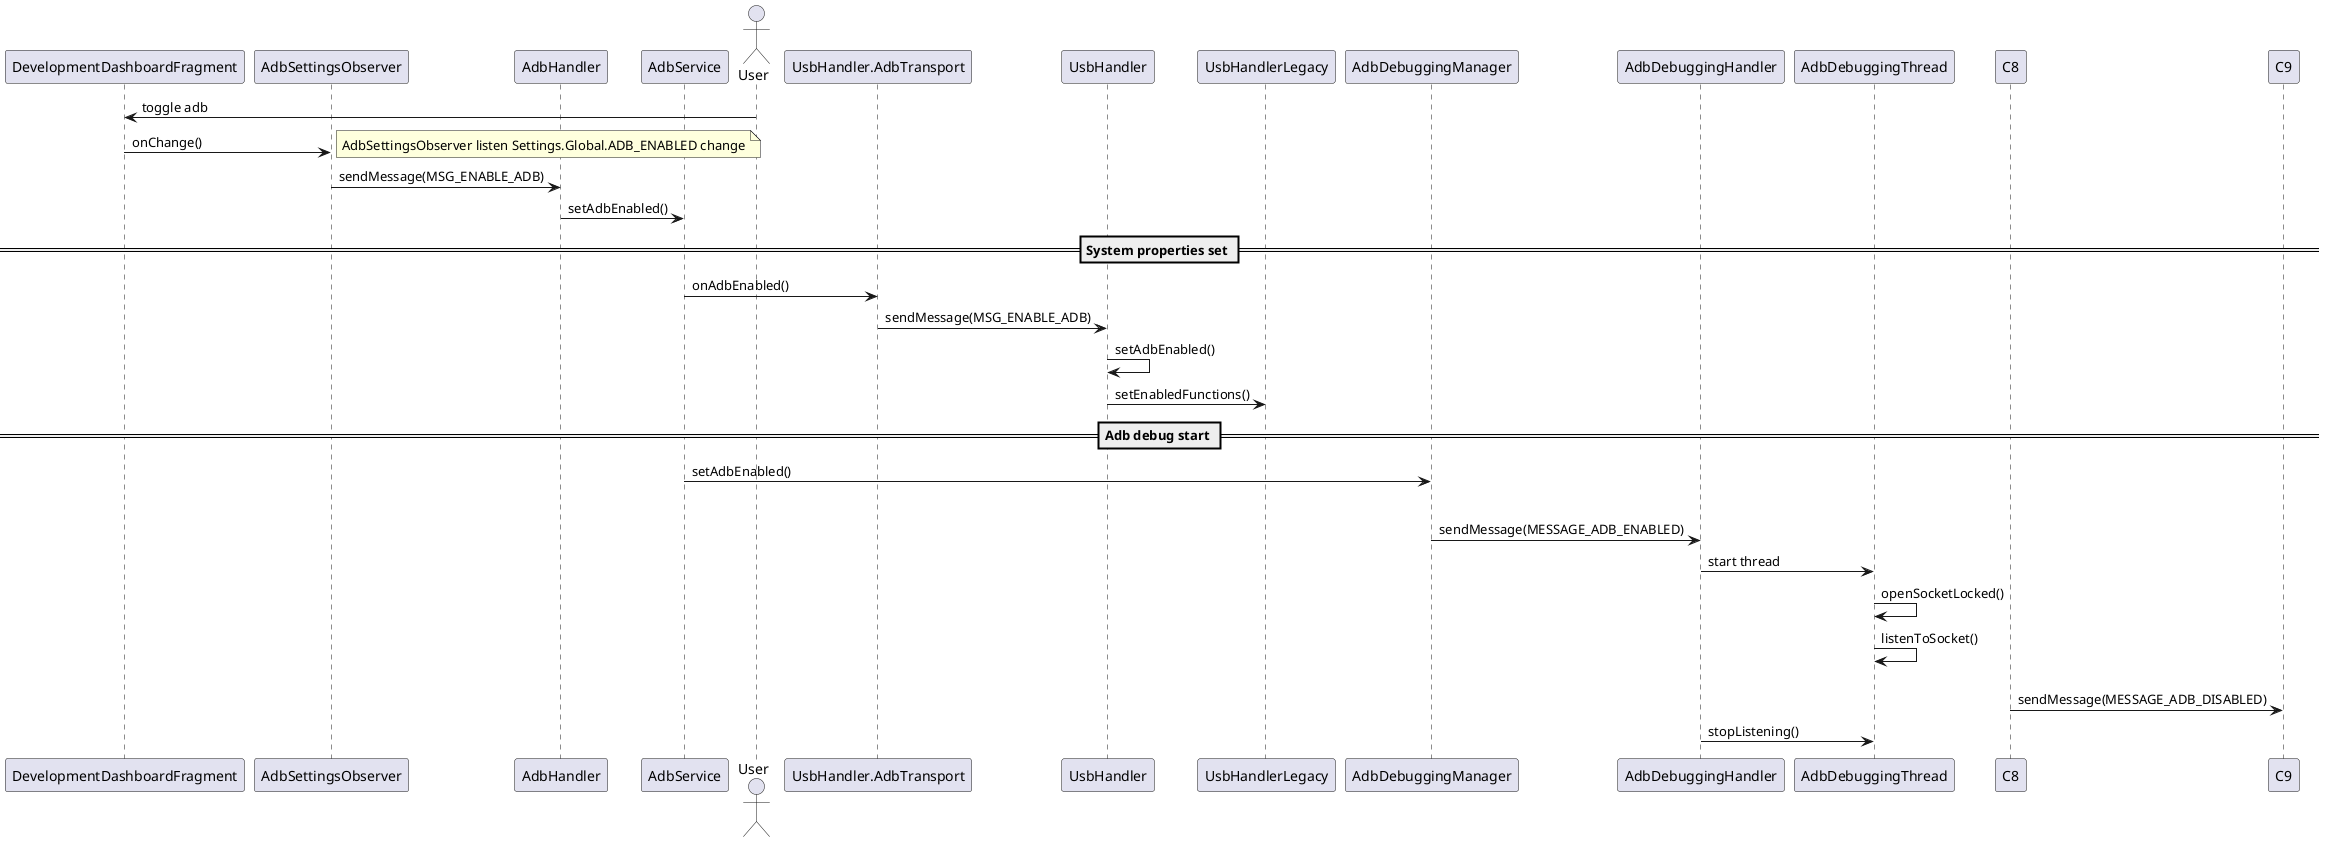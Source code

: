 @startuml
participant DevelopmentDashboardFragment as c1
participant AdbSettingsObserver as c2
participant AdbHandler as c3
participant AdbService as c4
actor User
User->c1 : toggle adb
c1->c2 : onChange()
note right : AdbSettingsObserver listen Settings.Global.ADB_ENABLED change
c2->c3 : sendMessage(MSG_ENABLE_ADB)
c3->c4 : setAdbEnabled()
== System properties set ==
participant UsbHandler.AdbTransport as c5
c4->c5 : onAdbEnabled()
participant UsbHandler as c6
c5->c6 : sendMessage(MSG_ENABLE_ADB)
c6->c6 : setAdbEnabled()
participant UsbHandlerLegacy as c7
c6->c7 : setEnabledFunctions()
== Adb debug start ==
participant AdbDebuggingManager as c8
c4->c8 : setAdbEnabled()
participant AdbDebuggingHandler as c9
participant AdbDebuggingThread as c10
alt Enable adb
    c8->c9 : sendMessage(MESSAGE_ADB_ENABLED)
    c9->c10 : start thread
    c10->c10 : openSocketLocked()
    c10->c10 : listenToSocket()
else Disable adb
    C8->C9 : sendMessage(MESSAGE_ADB_DISABLED)
    c9->c10 : stopListening()
@enduml
